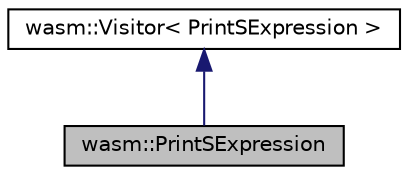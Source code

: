 digraph "wasm::PrintSExpression"
{
  edge [fontname="Helvetica",fontsize="10",labelfontname="Helvetica",labelfontsize="10"];
  node [fontname="Helvetica",fontsize="10",shape=record];
  Node0 [label="wasm::PrintSExpression",height=0.2,width=0.4,color="black", fillcolor="grey75", style="filled", fontcolor="black"];
  Node1 -> Node0 [dir="back",color="midnightblue",fontsize="10",style="solid"];
  Node1 [label="wasm::Visitor\< PrintSExpression \>",height=0.2,width=0.4,color="black", fillcolor="white", style="filled",URL="$structwasm_1_1_visitor.html"];
}
